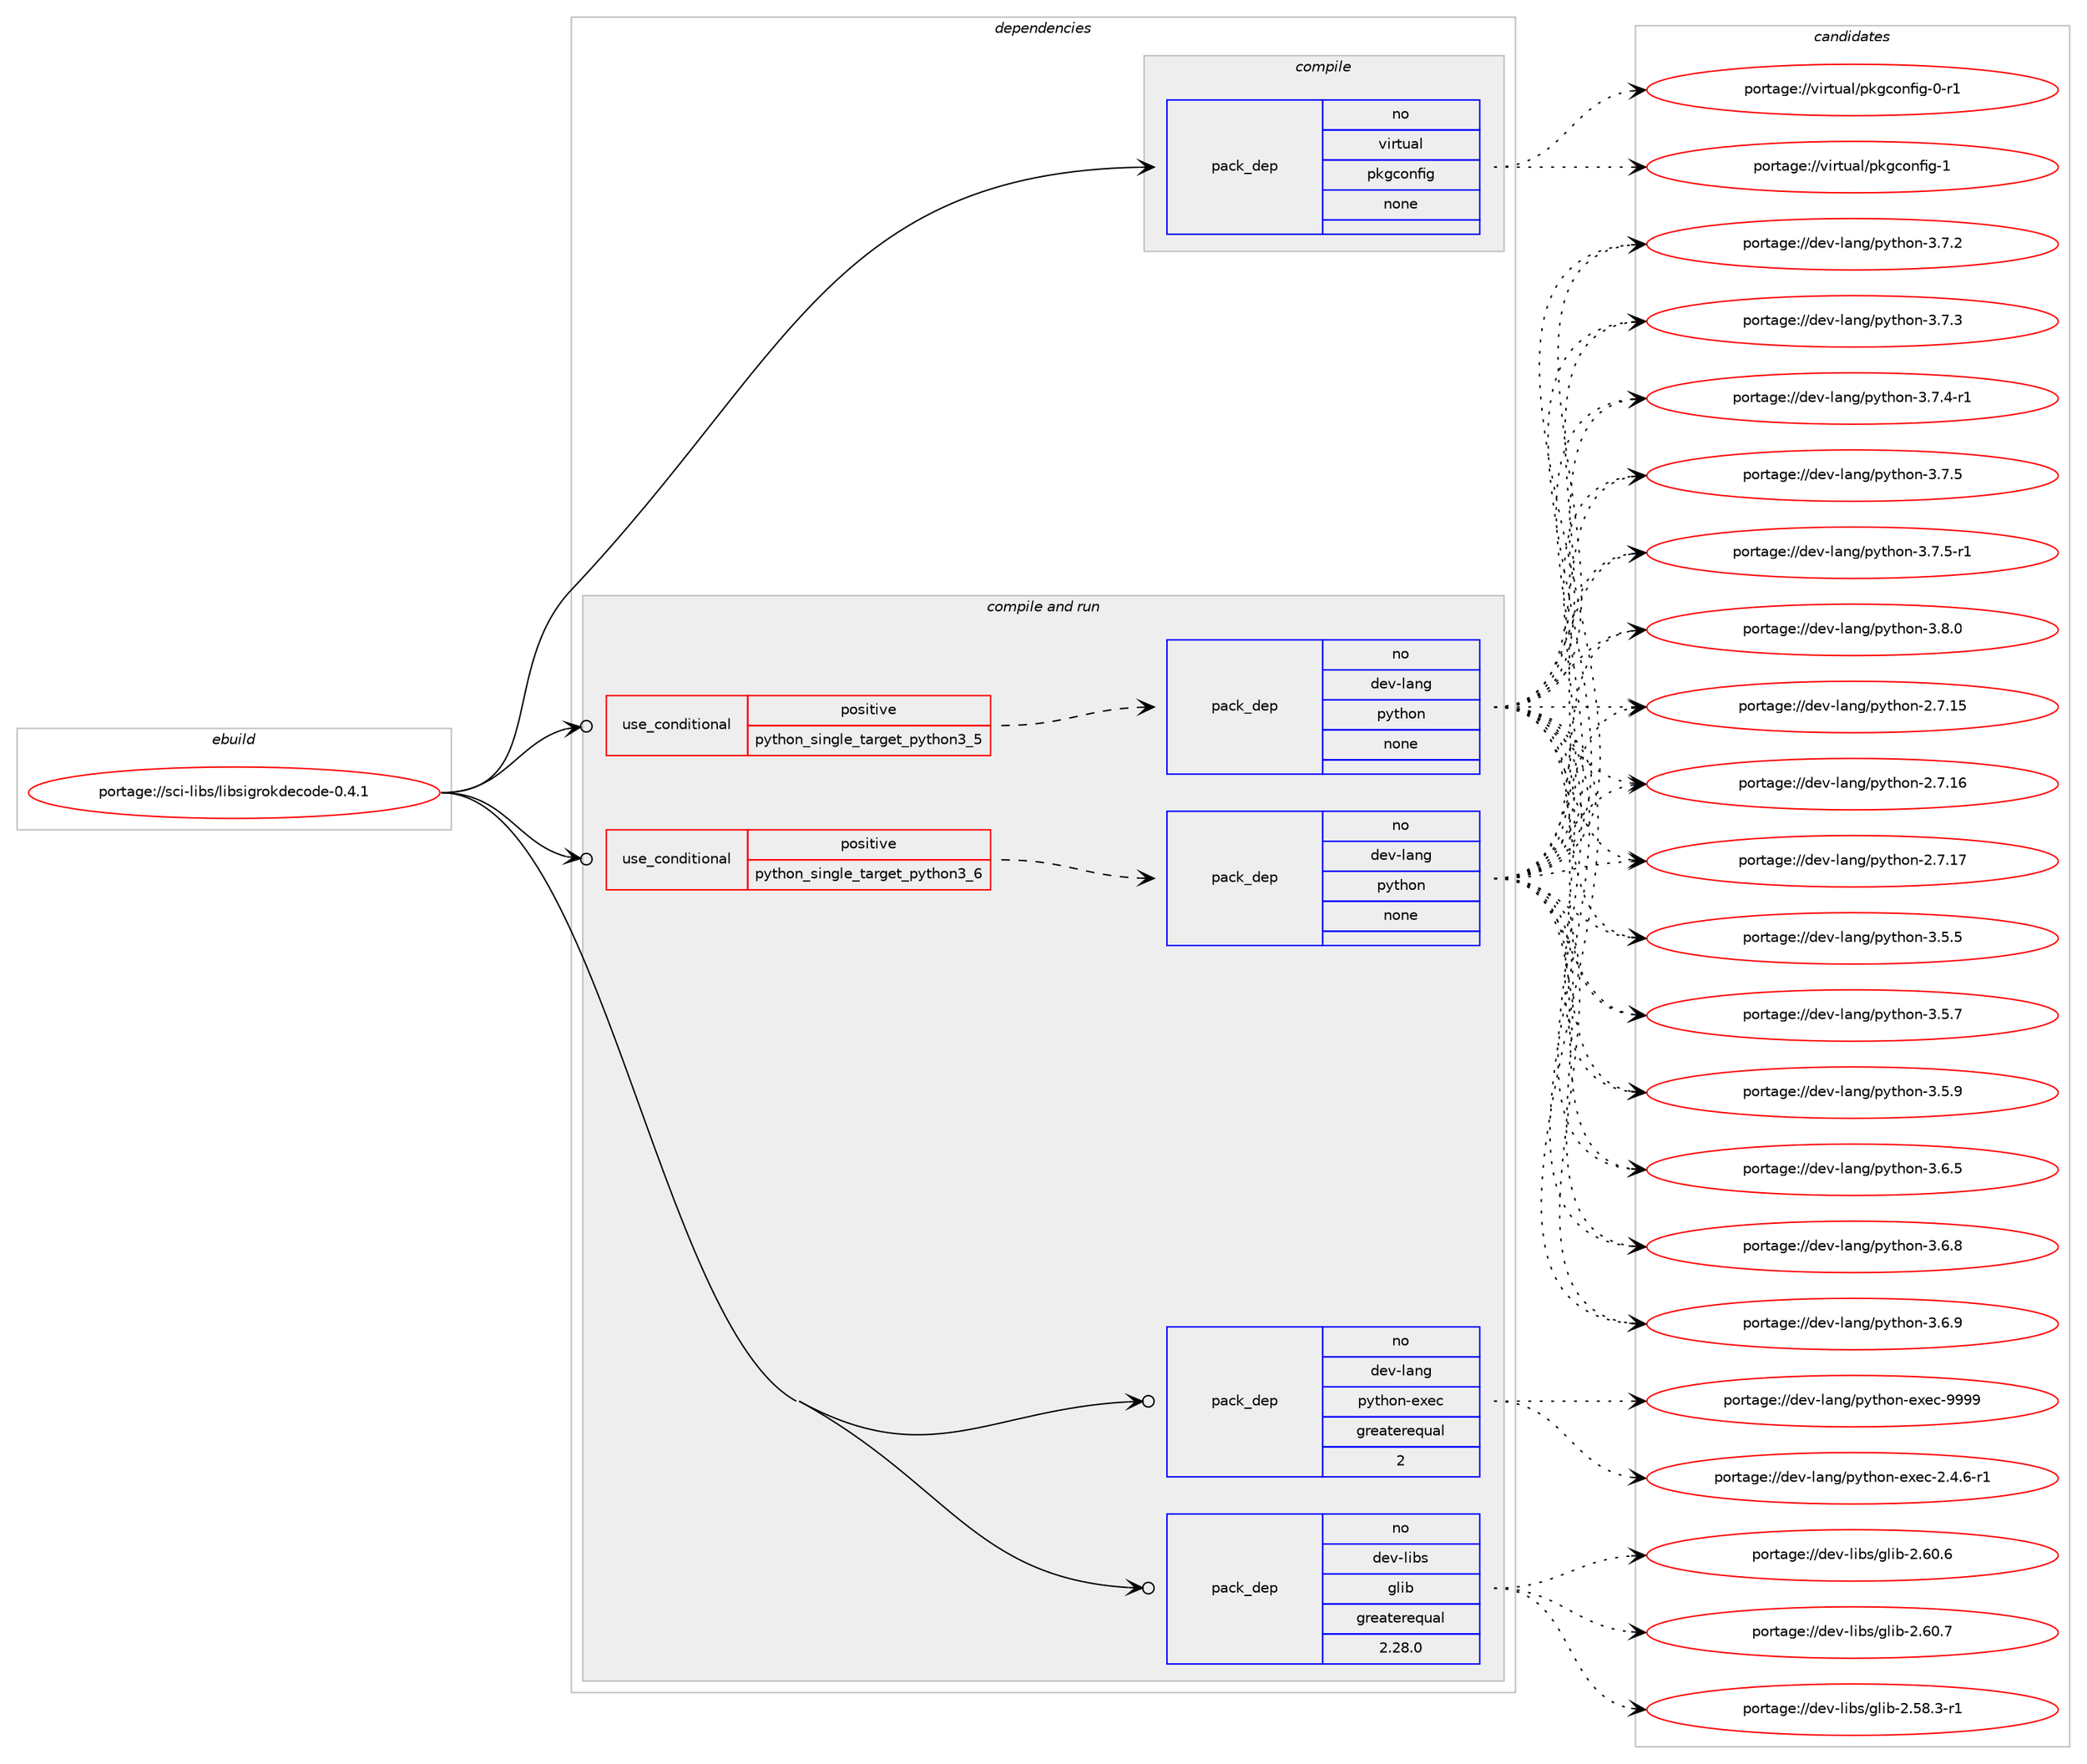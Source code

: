 digraph prolog {

# *************
# Graph options
# *************

newrank=true;
concentrate=true;
compound=true;
graph [rankdir=LR,fontname=Helvetica,fontsize=10,ranksep=1.5];#, ranksep=2.5, nodesep=0.2];
edge  [arrowhead=vee];
node  [fontname=Helvetica,fontsize=10];

# **********
# The ebuild
# **********

subgraph cluster_leftcol {
color=gray;
rank=same;
label=<<i>ebuild</i>>;
id [label="portage://sci-libs/libsigrokdecode-0.4.1", color=red, width=4, href="../sci-libs/libsigrokdecode-0.4.1.svg"];
}

# ****************
# The dependencies
# ****************

subgraph cluster_midcol {
color=gray;
label=<<i>dependencies</i>>;
subgraph cluster_compile {
fillcolor="#eeeeee";
style=filled;
label=<<i>compile</i>>;
subgraph pack287654 {
dependency391148 [label=<<TABLE BORDER="0" CELLBORDER="1" CELLSPACING="0" CELLPADDING="4" WIDTH="220"><TR><TD ROWSPAN="6" CELLPADDING="30">pack_dep</TD></TR><TR><TD WIDTH="110">no</TD></TR><TR><TD>virtual</TD></TR><TR><TD>pkgconfig</TD></TR><TR><TD>none</TD></TR><TR><TD></TD></TR></TABLE>>, shape=none, color=blue];
}
id:e -> dependency391148:w [weight=20,style="solid",arrowhead="vee"];
}
subgraph cluster_compileandrun {
fillcolor="#eeeeee";
style=filled;
label=<<i>compile and run</i>>;
subgraph cond96850 {
dependency391149 [label=<<TABLE BORDER="0" CELLBORDER="1" CELLSPACING="0" CELLPADDING="4"><TR><TD ROWSPAN="3" CELLPADDING="10">use_conditional</TD></TR><TR><TD>positive</TD></TR><TR><TD>python_single_target_python3_5</TD></TR></TABLE>>, shape=none, color=red];
subgraph pack287655 {
dependency391150 [label=<<TABLE BORDER="0" CELLBORDER="1" CELLSPACING="0" CELLPADDING="4" WIDTH="220"><TR><TD ROWSPAN="6" CELLPADDING="30">pack_dep</TD></TR><TR><TD WIDTH="110">no</TD></TR><TR><TD>dev-lang</TD></TR><TR><TD>python</TD></TR><TR><TD>none</TD></TR><TR><TD></TD></TR></TABLE>>, shape=none, color=blue];
}
dependency391149:e -> dependency391150:w [weight=20,style="dashed",arrowhead="vee"];
}
id:e -> dependency391149:w [weight=20,style="solid",arrowhead="odotvee"];
subgraph cond96851 {
dependency391151 [label=<<TABLE BORDER="0" CELLBORDER="1" CELLSPACING="0" CELLPADDING="4"><TR><TD ROWSPAN="3" CELLPADDING="10">use_conditional</TD></TR><TR><TD>positive</TD></TR><TR><TD>python_single_target_python3_6</TD></TR></TABLE>>, shape=none, color=red];
subgraph pack287656 {
dependency391152 [label=<<TABLE BORDER="0" CELLBORDER="1" CELLSPACING="0" CELLPADDING="4" WIDTH="220"><TR><TD ROWSPAN="6" CELLPADDING="30">pack_dep</TD></TR><TR><TD WIDTH="110">no</TD></TR><TR><TD>dev-lang</TD></TR><TR><TD>python</TD></TR><TR><TD>none</TD></TR><TR><TD></TD></TR></TABLE>>, shape=none, color=blue];
}
dependency391151:e -> dependency391152:w [weight=20,style="dashed",arrowhead="vee"];
}
id:e -> dependency391151:w [weight=20,style="solid",arrowhead="odotvee"];
subgraph pack287657 {
dependency391153 [label=<<TABLE BORDER="0" CELLBORDER="1" CELLSPACING="0" CELLPADDING="4" WIDTH="220"><TR><TD ROWSPAN="6" CELLPADDING="30">pack_dep</TD></TR><TR><TD WIDTH="110">no</TD></TR><TR><TD>dev-lang</TD></TR><TR><TD>python-exec</TD></TR><TR><TD>greaterequal</TD></TR><TR><TD>2</TD></TR></TABLE>>, shape=none, color=blue];
}
id:e -> dependency391153:w [weight=20,style="solid",arrowhead="odotvee"];
subgraph pack287658 {
dependency391154 [label=<<TABLE BORDER="0" CELLBORDER="1" CELLSPACING="0" CELLPADDING="4" WIDTH="220"><TR><TD ROWSPAN="6" CELLPADDING="30">pack_dep</TD></TR><TR><TD WIDTH="110">no</TD></TR><TR><TD>dev-libs</TD></TR><TR><TD>glib</TD></TR><TR><TD>greaterequal</TD></TR><TR><TD>2.28.0</TD></TR></TABLE>>, shape=none, color=blue];
}
id:e -> dependency391154:w [weight=20,style="solid",arrowhead="odotvee"];
}
subgraph cluster_run {
fillcolor="#eeeeee";
style=filled;
label=<<i>run</i>>;
}
}

# **************
# The candidates
# **************

subgraph cluster_choices {
rank=same;
color=gray;
label=<<i>candidates</i>>;

subgraph choice287654 {
color=black;
nodesep=1;
choiceportage11810511411611797108471121071039911111010210510345484511449 [label="portage://virtual/pkgconfig-0-r1", color=red, width=4,href="../virtual/pkgconfig-0-r1.svg"];
choiceportage1181051141161179710847112107103991111101021051034549 [label="portage://virtual/pkgconfig-1", color=red, width=4,href="../virtual/pkgconfig-1.svg"];
dependency391148:e -> choiceportage11810511411611797108471121071039911111010210510345484511449:w [style=dotted,weight="100"];
dependency391148:e -> choiceportage1181051141161179710847112107103991111101021051034549:w [style=dotted,weight="100"];
}
subgraph choice287655 {
color=black;
nodesep=1;
choiceportage10010111845108971101034711212111610411111045504655464953 [label="portage://dev-lang/python-2.7.15", color=red, width=4,href="../dev-lang/python-2.7.15.svg"];
choiceportage10010111845108971101034711212111610411111045504655464954 [label="portage://dev-lang/python-2.7.16", color=red, width=4,href="../dev-lang/python-2.7.16.svg"];
choiceportage10010111845108971101034711212111610411111045504655464955 [label="portage://dev-lang/python-2.7.17", color=red, width=4,href="../dev-lang/python-2.7.17.svg"];
choiceportage100101118451089711010347112121116104111110455146534653 [label="portage://dev-lang/python-3.5.5", color=red, width=4,href="../dev-lang/python-3.5.5.svg"];
choiceportage100101118451089711010347112121116104111110455146534655 [label="portage://dev-lang/python-3.5.7", color=red, width=4,href="../dev-lang/python-3.5.7.svg"];
choiceportage100101118451089711010347112121116104111110455146534657 [label="portage://dev-lang/python-3.5.9", color=red, width=4,href="../dev-lang/python-3.5.9.svg"];
choiceportage100101118451089711010347112121116104111110455146544653 [label="portage://dev-lang/python-3.6.5", color=red, width=4,href="../dev-lang/python-3.6.5.svg"];
choiceportage100101118451089711010347112121116104111110455146544656 [label="portage://dev-lang/python-3.6.8", color=red, width=4,href="../dev-lang/python-3.6.8.svg"];
choiceportage100101118451089711010347112121116104111110455146544657 [label="portage://dev-lang/python-3.6.9", color=red, width=4,href="../dev-lang/python-3.6.9.svg"];
choiceportage100101118451089711010347112121116104111110455146554650 [label="portage://dev-lang/python-3.7.2", color=red, width=4,href="../dev-lang/python-3.7.2.svg"];
choiceportage100101118451089711010347112121116104111110455146554651 [label="portage://dev-lang/python-3.7.3", color=red, width=4,href="../dev-lang/python-3.7.3.svg"];
choiceportage1001011184510897110103471121211161041111104551465546524511449 [label="portage://dev-lang/python-3.7.4-r1", color=red, width=4,href="../dev-lang/python-3.7.4-r1.svg"];
choiceportage100101118451089711010347112121116104111110455146554653 [label="portage://dev-lang/python-3.7.5", color=red, width=4,href="../dev-lang/python-3.7.5.svg"];
choiceportage1001011184510897110103471121211161041111104551465546534511449 [label="portage://dev-lang/python-3.7.5-r1", color=red, width=4,href="../dev-lang/python-3.7.5-r1.svg"];
choiceportage100101118451089711010347112121116104111110455146564648 [label="portage://dev-lang/python-3.8.0", color=red, width=4,href="../dev-lang/python-3.8.0.svg"];
dependency391150:e -> choiceportage10010111845108971101034711212111610411111045504655464953:w [style=dotted,weight="100"];
dependency391150:e -> choiceportage10010111845108971101034711212111610411111045504655464954:w [style=dotted,weight="100"];
dependency391150:e -> choiceportage10010111845108971101034711212111610411111045504655464955:w [style=dotted,weight="100"];
dependency391150:e -> choiceportage100101118451089711010347112121116104111110455146534653:w [style=dotted,weight="100"];
dependency391150:e -> choiceportage100101118451089711010347112121116104111110455146534655:w [style=dotted,weight="100"];
dependency391150:e -> choiceportage100101118451089711010347112121116104111110455146534657:w [style=dotted,weight="100"];
dependency391150:e -> choiceportage100101118451089711010347112121116104111110455146544653:w [style=dotted,weight="100"];
dependency391150:e -> choiceportage100101118451089711010347112121116104111110455146544656:w [style=dotted,weight="100"];
dependency391150:e -> choiceportage100101118451089711010347112121116104111110455146544657:w [style=dotted,weight="100"];
dependency391150:e -> choiceportage100101118451089711010347112121116104111110455146554650:w [style=dotted,weight="100"];
dependency391150:e -> choiceportage100101118451089711010347112121116104111110455146554651:w [style=dotted,weight="100"];
dependency391150:e -> choiceportage1001011184510897110103471121211161041111104551465546524511449:w [style=dotted,weight="100"];
dependency391150:e -> choiceportage100101118451089711010347112121116104111110455146554653:w [style=dotted,weight="100"];
dependency391150:e -> choiceportage1001011184510897110103471121211161041111104551465546534511449:w [style=dotted,weight="100"];
dependency391150:e -> choiceportage100101118451089711010347112121116104111110455146564648:w [style=dotted,weight="100"];
}
subgraph choice287656 {
color=black;
nodesep=1;
choiceportage10010111845108971101034711212111610411111045504655464953 [label="portage://dev-lang/python-2.7.15", color=red, width=4,href="../dev-lang/python-2.7.15.svg"];
choiceportage10010111845108971101034711212111610411111045504655464954 [label="portage://dev-lang/python-2.7.16", color=red, width=4,href="../dev-lang/python-2.7.16.svg"];
choiceportage10010111845108971101034711212111610411111045504655464955 [label="portage://dev-lang/python-2.7.17", color=red, width=4,href="../dev-lang/python-2.7.17.svg"];
choiceportage100101118451089711010347112121116104111110455146534653 [label="portage://dev-lang/python-3.5.5", color=red, width=4,href="../dev-lang/python-3.5.5.svg"];
choiceportage100101118451089711010347112121116104111110455146534655 [label="portage://dev-lang/python-3.5.7", color=red, width=4,href="../dev-lang/python-3.5.7.svg"];
choiceportage100101118451089711010347112121116104111110455146534657 [label="portage://dev-lang/python-3.5.9", color=red, width=4,href="../dev-lang/python-3.5.9.svg"];
choiceportage100101118451089711010347112121116104111110455146544653 [label="portage://dev-lang/python-3.6.5", color=red, width=4,href="../dev-lang/python-3.6.5.svg"];
choiceportage100101118451089711010347112121116104111110455146544656 [label="portage://dev-lang/python-3.6.8", color=red, width=4,href="../dev-lang/python-3.6.8.svg"];
choiceportage100101118451089711010347112121116104111110455146544657 [label="portage://dev-lang/python-3.6.9", color=red, width=4,href="../dev-lang/python-3.6.9.svg"];
choiceportage100101118451089711010347112121116104111110455146554650 [label="portage://dev-lang/python-3.7.2", color=red, width=4,href="../dev-lang/python-3.7.2.svg"];
choiceportage100101118451089711010347112121116104111110455146554651 [label="portage://dev-lang/python-3.7.3", color=red, width=4,href="../dev-lang/python-3.7.3.svg"];
choiceportage1001011184510897110103471121211161041111104551465546524511449 [label="portage://dev-lang/python-3.7.4-r1", color=red, width=4,href="../dev-lang/python-3.7.4-r1.svg"];
choiceportage100101118451089711010347112121116104111110455146554653 [label="portage://dev-lang/python-3.7.5", color=red, width=4,href="../dev-lang/python-3.7.5.svg"];
choiceportage1001011184510897110103471121211161041111104551465546534511449 [label="portage://dev-lang/python-3.7.5-r1", color=red, width=4,href="../dev-lang/python-3.7.5-r1.svg"];
choiceportage100101118451089711010347112121116104111110455146564648 [label="portage://dev-lang/python-3.8.0", color=red, width=4,href="../dev-lang/python-3.8.0.svg"];
dependency391152:e -> choiceportage10010111845108971101034711212111610411111045504655464953:w [style=dotted,weight="100"];
dependency391152:e -> choiceportage10010111845108971101034711212111610411111045504655464954:w [style=dotted,weight="100"];
dependency391152:e -> choiceportage10010111845108971101034711212111610411111045504655464955:w [style=dotted,weight="100"];
dependency391152:e -> choiceportage100101118451089711010347112121116104111110455146534653:w [style=dotted,weight="100"];
dependency391152:e -> choiceportage100101118451089711010347112121116104111110455146534655:w [style=dotted,weight="100"];
dependency391152:e -> choiceportage100101118451089711010347112121116104111110455146534657:w [style=dotted,weight="100"];
dependency391152:e -> choiceportage100101118451089711010347112121116104111110455146544653:w [style=dotted,weight="100"];
dependency391152:e -> choiceportage100101118451089711010347112121116104111110455146544656:w [style=dotted,weight="100"];
dependency391152:e -> choiceportage100101118451089711010347112121116104111110455146544657:w [style=dotted,weight="100"];
dependency391152:e -> choiceportage100101118451089711010347112121116104111110455146554650:w [style=dotted,weight="100"];
dependency391152:e -> choiceportage100101118451089711010347112121116104111110455146554651:w [style=dotted,weight="100"];
dependency391152:e -> choiceportage1001011184510897110103471121211161041111104551465546524511449:w [style=dotted,weight="100"];
dependency391152:e -> choiceportage100101118451089711010347112121116104111110455146554653:w [style=dotted,weight="100"];
dependency391152:e -> choiceportage1001011184510897110103471121211161041111104551465546534511449:w [style=dotted,weight="100"];
dependency391152:e -> choiceportage100101118451089711010347112121116104111110455146564648:w [style=dotted,weight="100"];
}
subgraph choice287657 {
color=black;
nodesep=1;
choiceportage10010111845108971101034711212111610411111045101120101994550465246544511449 [label="portage://dev-lang/python-exec-2.4.6-r1", color=red, width=4,href="../dev-lang/python-exec-2.4.6-r1.svg"];
choiceportage10010111845108971101034711212111610411111045101120101994557575757 [label="portage://dev-lang/python-exec-9999", color=red, width=4,href="../dev-lang/python-exec-9999.svg"];
dependency391153:e -> choiceportage10010111845108971101034711212111610411111045101120101994550465246544511449:w [style=dotted,weight="100"];
dependency391153:e -> choiceportage10010111845108971101034711212111610411111045101120101994557575757:w [style=dotted,weight="100"];
}
subgraph choice287658 {
color=black;
nodesep=1;
choiceportage10010111845108105981154710310810598455046535646514511449 [label="portage://dev-libs/glib-2.58.3-r1", color=red, width=4,href="../dev-libs/glib-2.58.3-r1.svg"];
choiceportage1001011184510810598115471031081059845504654484654 [label="portage://dev-libs/glib-2.60.6", color=red, width=4,href="../dev-libs/glib-2.60.6.svg"];
choiceportage1001011184510810598115471031081059845504654484655 [label="portage://dev-libs/glib-2.60.7", color=red, width=4,href="../dev-libs/glib-2.60.7.svg"];
dependency391154:e -> choiceportage10010111845108105981154710310810598455046535646514511449:w [style=dotted,weight="100"];
dependency391154:e -> choiceportage1001011184510810598115471031081059845504654484654:w [style=dotted,weight="100"];
dependency391154:e -> choiceportage1001011184510810598115471031081059845504654484655:w [style=dotted,weight="100"];
}
}

}

